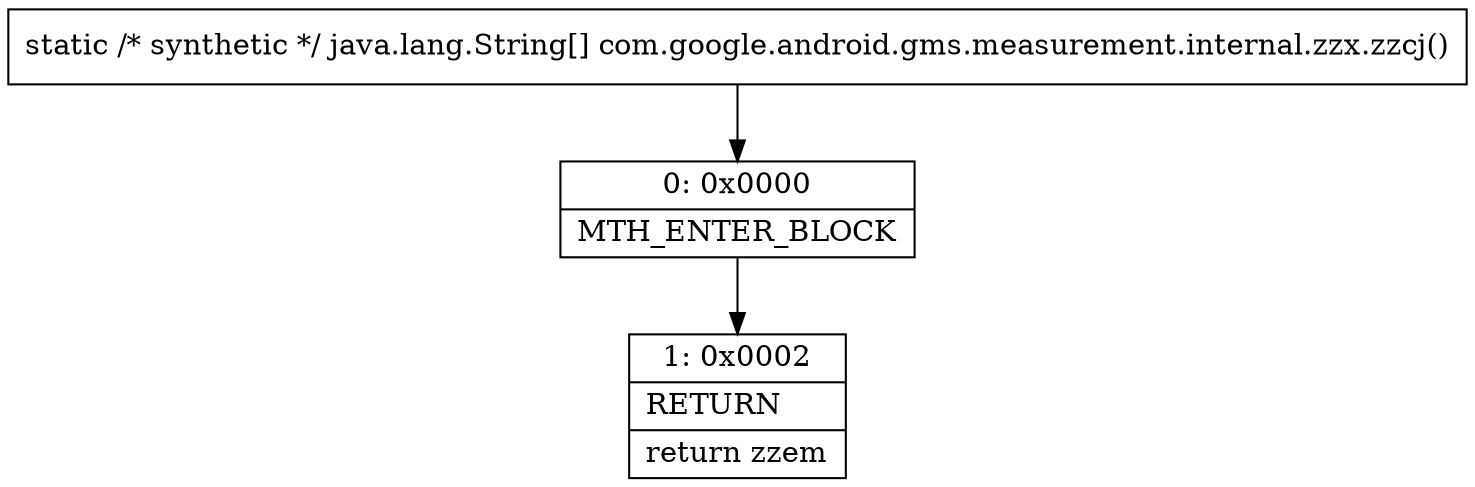 digraph "CFG forcom.google.android.gms.measurement.internal.zzx.zzcj()[Ljava\/lang\/String;" {
Node_0 [shape=record,label="{0\:\ 0x0000|MTH_ENTER_BLOCK\l}"];
Node_1 [shape=record,label="{1\:\ 0x0002|RETURN\l|return zzem\l}"];
MethodNode[shape=record,label="{static \/* synthetic *\/ java.lang.String[] com.google.android.gms.measurement.internal.zzx.zzcj() }"];
MethodNode -> Node_0;
Node_0 -> Node_1;
}

